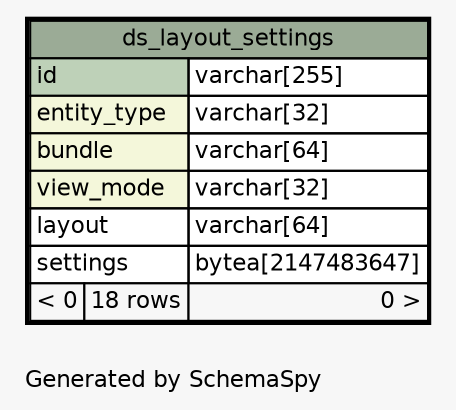 // dot 2.30.1 on Mac OS X 10.8.3
// SchemaSpy rev 590
digraph "oneDegreeRelationshipsDiagram" {
  graph [
    rankdir="RL"
    bgcolor="#f7f7f7"
    label="\nGenerated by SchemaSpy"
    labeljust="l"
    nodesep="0.18"
    ranksep="0.46"
    fontname="Helvetica"
    fontsize="11"
  ];
  node [
    fontname="Helvetica"
    fontsize="11"
    shape="plaintext"
  ];
  edge [
    arrowsize="0.8"
  ];
  "ds_layout_settings" [
    label=<
    <TABLE BORDER="2" CELLBORDER="1" CELLSPACING="0" BGCOLOR="#ffffff">
      <TR><TD COLSPAN="3" BGCOLOR="#9bab96" ALIGN="CENTER">ds_layout_settings</TD></TR>
      <TR><TD PORT="id" COLSPAN="2" BGCOLOR="#bed1b8" ALIGN="LEFT">id</TD><TD PORT="id.type" ALIGN="LEFT">varchar[255]</TD></TR>
      <TR><TD PORT="entity_type" COLSPAN="2" BGCOLOR="#f4f7da" ALIGN="LEFT">entity_type</TD><TD PORT="entity_type.type" ALIGN="LEFT">varchar[32]</TD></TR>
      <TR><TD PORT="bundle" COLSPAN="2" BGCOLOR="#f4f7da" ALIGN="LEFT">bundle</TD><TD PORT="bundle.type" ALIGN="LEFT">varchar[64]</TD></TR>
      <TR><TD PORT="view_mode" COLSPAN="2" BGCOLOR="#f4f7da" ALIGN="LEFT">view_mode</TD><TD PORT="view_mode.type" ALIGN="LEFT">varchar[32]</TD></TR>
      <TR><TD PORT="layout" COLSPAN="2" ALIGN="LEFT">layout</TD><TD PORT="layout.type" ALIGN="LEFT">varchar[64]</TD></TR>
      <TR><TD PORT="settings" COLSPAN="2" ALIGN="LEFT">settings</TD><TD PORT="settings.type" ALIGN="LEFT">bytea[2147483647]</TD></TR>
      <TR><TD ALIGN="LEFT" BGCOLOR="#f7f7f7">&lt; 0</TD><TD ALIGN="RIGHT" BGCOLOR="#f7f7f7">18 rows</TD><TD ALIGN="RIGHT" BGCOLOR="#f7f7f7">0 &gt;</TD></TR>
    </TABLE>>
    URL="ds_layout_settings.html"
    tooltip="ds_layout_settings"
  ];
}
